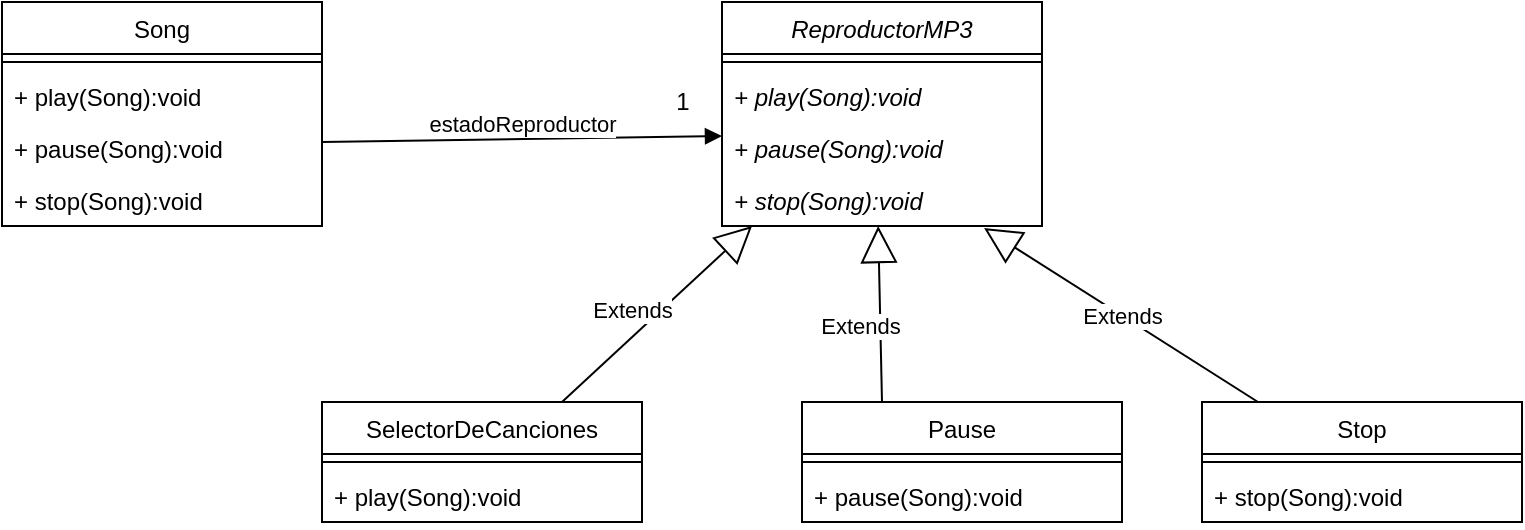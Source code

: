 <mxfile version="20.5.3" type="github">
  <diagram id="C5RBs43oDa-KdzZeNtuy" name="Page-1">
    <mxGraphModel dx="868" dy="450" grid="1" gridSize="10" guides="1" tooltips="1" connect="1" arrows="1" fold="1" page="1" pageScale="1" pageWidth="827" pageHeight="1169" math="0" shadow="0">
      <root>
        <mxCell id="WIyWlLk6GJQsqaUBKTNV-0" />
        <mxCell id="WIyWlLk6GJQsqaUBKTNV-1" parent="WIyWlLk6GJQsqaUBKTNV-0" />
        <mxCell id="vNuyNDhy-08kFgJpTrL--0" value="Song" style="swimlane;fontStyle=0;align=center;verticalAlign=top;childLayout=stackLayout;horizontal=1;startSize=26;horizontalStack=0;resizeParent=1;resizeParentMax=0;resizeLast=0;collapsible=1;marginBottom=0;" vertex="1" parent="WIyWlLk6GJQsqaUBKTNV-1">
          <mxGeometry x="40" y="120" width="160" height="112" as="geometry" />
        </mxCell>
        <mxCell id="vNuyNDhy-08kFgJpTrL--2" value="" style="line;strokeWidth=1;fillColor=none;align=left;verticalAlign=middle;spacingTop=-1;spacingLeft=3;spacingRight=3;rotatable=0;labelPosition=right;points=[];portConstraint=eastwest;strokeColor=inherit;" vertex="1" parent="vNuyNDhy-08kFgJpTrL--0">
          <mxGeometry y="26" width="160" height="8" as="geometry" />
        </mxCell>
        <mxCell id="vNuyNDhy-08kFgJpTrL--3" value="+ play(Song):void" style="text;strokeColor=none;fillColor=none;align=left;verticalAlign=top;spacingLeft=4;spacingRight=4;overflow=hidden;rotatable=0;points=[[0,0.5],[1,0.5]];portConstraint=eastwest;" vertex="1" parent="vNuyNDhy-08kFgJpTrL--0">
          <mxGeometry y="34" width="160" height="26" as="geometry" />
        </mxCell>
        <mxCell id="vNuyNDhy-08kFgJpTrL--4" value="+ pause(Song):void" style="text;strokeColor=none;fillColor=none;align=left;verticalAlign=top;spacingLeft=4;spacingRight=4;overflow=hidden;rotatable=0;points=[[0,0.5],[1,0.5]];portConstraint=eastwest;" vertex="1" parent="vNuyNDhy-08kFgJpTrL--0">
          <mxGeometry y="60" width="160" height="26" as="geometry" />
        </mxCell>
        <mxCell id="vNuyNDhy-08kFgJpTrL--5" value="+ stop(Song):void" style="text;strokeColor=none;fillColor=none;align=left;verticalAlign=top;spacingLeft=4;spacingRight=4;overflow=hidden;rotatable=0;points=[[0,0.5],[1,0.5]];portConstraint=eastwest;" vertex="1" parent="vNuyNDhy-08kFgJpTrL--0">
          <mxGeometry y="86" width="160" height="26" as="geometry" />
        </mxCell>
        <mxCell id="vNuyNDhy-08kFgJpTrL--6" value="ReproductorMP3" style="swimlane;fontStyle=2;align=center;verticalAlign=top;childLayout=stackLayout;horizontal=1;startSize=26;horizontalStack=0;resizeParent=1;resizeParentMax=0;resizeLast=0;collapsible=1;marginBottom=0;" vertex="1" parent="WIyWlLk6GJQsqaUBKTNV-1">
          <mxGeometry x="400" y="120" width="160" height="112" as="geometry" />
        </mxCell>
        <mxCell id="vNuyNDhy-08kFgJpTrL--8" value="" style="line;strokeWidth=1;fillColor=none;align=left;verticalAlign=middle;spacingTop=-1;spacingLeft=3;spacingRight=3;rotatable=0;labelPosition=right;points=[];portConstraint=eastwest;strokeColor=inherit;" vertex="1" parent="vNuyNDhy-08kFgJpTrL--6">
          <mxGeometry y="26" width="160" height="8" as="geometry" />
        </mxCell>
        <mxCell id="vNuyNDhy-08kFgJpTrL--10" value="+ play(Song):void" style="text;strokeColor=none;fillColor=none;align=left;verticalAlign=top;spacingLeft=4;spacingRight=4;overflow=hidden;rotatable=0;points=[[0,0.5],[1,0.5]];portConstraint=eastwest;fontStyle=2" vertex="1" parent="vNuyNDhy-08kFgJpTrL--6">
          <mxGeometry y="34" width="160" height="26" as="geometry" />
        </mxCell>
        <mxCell id="vNuyNDhy-08kFgJpTrL--12" value="+ pause(Song):void" style="text;strokeColor=none;fillColor=none;align=left;verticalAlign=top;spacingLeft=4;spacingRight=4;overflow=hidden;rotatable=0;points=[[0,0.5],[1,0.5]];portConstraint=eastwest;fontStyle=2" vertex="1" parent="vNuyNDhy-08kFgJpTrL--6">
          <mxGeometry y="60" width="160" height="26" as="geometry" />
        </mxCell>
        <mxCell id="vNuyNDhy-08kFgJpTrL--13" value="+ stop(Song):void" style="text;strokeColor=none;fillColor=none;align=left;verticalAlign=top;spacingLeft=4;spacingRight=4;overflow=hidden;rotatable=0;points=[[0,0.5],[1,0.5]];portConstraint=eastwest;fontStyle=2" vertex="1" parent="vNuyNDhy-08kFgJpTrL--6">
          <mxGeometry y="86" width="160" height="26" as="geometry" />
        </mxCell>
        <mxCell id="vNuyNDhy-08kFgJpTrL--14" value="SelectorDeCanciones" style="swimlane;fontStyle=0;align=center;verticalAlign=top;childLayout=stackLayout;horizontal=1;startSize=26;horizontalStack=0;resizeParent=1;resizeParentMax=0;resizeLast=0;collapsible=1;marginBottom=0;" vertex="1" parent="WIyWlLk6GJQsqaUBKTNV-1">
          <mxGeometry x="200" y="320" width="160" height="60" as="geometry" />
        </mxCell>
        <mxCell id="vNuyNDhy-08kFgJpTrL--16" value="" style="line;strokeWidth=1;fillColor=none;align=left;verticalAlign=middle;spacingTop=-1;spacingLeft=3;spacingRight=3;rotatable=0;labelPosition=right;points=[];portConstraint=eastwest;strokeColor=inherit;" vertex="1" parent="vNuyNDhy-08kFgJpTrL--14">
          <mxGeometry y="26" width="160" height="8" as="geometry" />
        </mxCell>
        <mxCell id="vNuyNDhy-08kFgJpTrL--18" value="+ play(Song):void" style="text;strokeColor=none;fillColor=none;align=left;verticalAlign=top;spacingLeft=4;spacingRight=4;overflow=hidden;rotatable=0;points=[[0,0.5],[1,0.5]];portConstraint=eastwest;" vertex="1" parent="vNuyNDhy-08kFgJpTrL--14">
          <mxGeometry y="34" width="160" height="26" as="geometry" />
        </mxCell>
        <mxCell id="vNuyNDhy-08kFgJpTrL--19" value="Pause" style="swimlane;fontStyle=0;align=center;verticalAlign=top;childLayout=stackLayout;horizontal=1;startSize=26;horizontalStack=0;resizeParent=1;resizeParentMax=0;resizeLast=0;collapsible=1;marginBottom=0;" vertex="1" parent="WIyWlLk6GJQsqaUBKTNV-1">
          <mxGeometry x="440" y="320" width="160" height="60" as="geometry" />
        </mxCell>
        <mxCell id="vNuyNDhy-08kFgJpTrL--20" value="" style="line;strokeWidth=1;fillColor=none;align=left;verticalAlign=middle;spacingTop=-1;spacingLeft=3;spacingRight=3;rotatable=0;labelPosition=right;points=[];portConstraint=eastwest;strokeColor=inherit;" vertex="1" parent="vNuyNDhy-08kFgJpTrL--19">
          <mxGeometry y="26" width="160" height="8" as="geometry" />
        </mxCell>
        <mxCell id="vNuyNDhy-08kFgJpTrL--21" value="+ pause(Song):void" style="text;strokeColor=none;fillColor=none;align=left;verticalAlign=top;spacingLeft=4;spacingRight=4;overflow=hidden;rotatable=0;points=[[0,0.5],[1,0.5]];portConstraint=eastwest;" vertex="1" parent="vNuyNDhy-08kFgJpTrL--19">
          <mxGeometry y="34" width="160" height="26" as="geometry" />
        </mxCell>
        <mxCell id="vNuyNDhy-08kFgJpTrL--22" value="Stop" style="swimlane;fontStyle=0;align=center;verticalAlign=top;childLayout=stackLayout;horizontal=1;startSize=26;horizontalStack=0;resizeParent=1;resizeParentMax=0;resizeLast=0;collapsible=1;marginBottom=0;" vertex="1" parent="WIyWlLk6GJQsqaUBKTNV-1">
          <mxGeometry x="640" y="320" width="160" height="60" as="geometry" />
        </mxCell>
        <mxCell id="vNuyNDhy-08kFgJpTrL--23" value="" style="line;strokeWidth=1;fillColor=none;align=left;verticalAlign=middle;spacingTop=-1;spacingLeft=3;spacingRight=3;rotatable=0;labelPosition=right;points=[];portConstraint=eastwest;strokeColor=inherit;" vertex="1" parent="vNuyNDhy-08kFgJpTrL--22">
          <mxGeometry y="26" width="160" height="8" as="geometry" />
        </mxCell>
        <mxCell id="vNuyNDhy-08kFgJpTrL--24" value="+ stop(Song):void" style="text;strokeColor=none;fillColor=none;align=left;verticalAlign=top;spacingLeft=4;spacingRight=4;overflow=hidden;rotatable=0;points=[[0,0.5],[1,0.5]];portConstraint=eastwest;" vertex="1" parent="vNuyNDhy-08kFgJpTrL--22">
          <mxGeometry y="34" width="160" height="26" as="geometry" />
        </mxCell>
        <mxCell id="vNuyNDhy-08kFgJpTrL--25" value="Extends" style="endArrow=block;endSize=16;endFill=0;html=1;rounded=0;exitX=0.75;exitY=0;exitDx=0;exitDy=0;entryX=0.094;entryY=1;entryDx=0;entryDy=0;entryPerimeter=0;" edge="1" parent="WIyWlLk6GJQsqaUBKTNV-1" source="vNuyNDhy-08kFgJpTrL--14" target="vNuyNDhy-08kFgJpTrL--13">
          <mxGeometry x="-0.125" y="10" width="160" relative="1" as="geometry">
            <mxPoint x="270" y="280" as="sourcePoint" />
            <mxPoint x="430" y="280" as="targetPoint" />
            <mxPoint as="offset" />
          </mxGeometry>
        </mxCell>
        <mxCell id="vNuyNDhy-08kFgJpTrL--26" value="Extends" style="endArrow=block;endSize=16;endFill=0;html=1;rounded=0;exitX=0.25;exitY=0;exitDx=0;exitDy=0;entryX=0.488;entryY=1;entryDx=0;entryDy=0;entryPerimeter=0;" edge="1" parent="WIyWlLk6GJQsqaUBKTNV-1" source="vNuyNDhy-08kFgJpTrL--19" target="vNuyNDhy-08kFgJpTrL--13">
          <mxGeometry x="-0.125" y="10" width="160" relative="1" as="geometry">
            <mxPoint x="470" y="280" as="sourcePoint" />
            <mxPoint x="630" y="280" as="targetPoint" />
            <mxPoint as="offset" />
          </mxGeometry>
        </mxCell>
        <mxCell id="vNuyNDhy-08kFgJpTrL--27" value="Extends" style="endArrow=block;endSize=16;endFill=0;html=1;rounded=0;exitX=0.175;exitY=0;exitDx=0;exitDy=0;exitPerimeter=0;entryX=0.819;entryY=1.038;entryDx=0;entryDy=0;entryPerimeter=0;" edge="1" parent="WIyWlLk6GJQsqaUBKTNV-1" source="vNuyNDhy-08kFgJpTrL--22" target="vNuyNDhy-08kFgJpTrL--13">
          <mxGeometry width="160" relative="1" as="geometry">
            <mxPoint x="590" y="270" as="sourcePoint" />
            <mxPoint x="550" y="230" as="targetPoint" />
          </mxGeometry>
        </mxCell>
        <mxCell id="vNuyNDhy-08kFgJpTrL--28" value="estadoReproductor" style="html=1;verticalAlign=bottom;endArrow=block;rounded=0;entryX=0;entryY=0.269;entryDx=0;entryDy=0;entryPerimeter=0;" edge="1" parent="WIyWlLk6GJQsqaUBKTNV-1" target="vNuyNDhy-08kFgJpTrL--12">
          <mxGeometry x="-0.0" y="-2" width="80" relative="1" as="geometry">
            <mxPoint x="200" y="190" as="sourcePoint" />
            <mxPoint x="280" y="190" as="targetPoint" />
            <mxPoint as="offset" />
          </mxGeometry>
        </mxCell>
        <mxCell id="vNuyNDhy-08kFgJpTrL--29" value="1" style="text;html=1;align=center;verticalAlign=middle;resizable=0;points=[];autosize=1;strokeColor=none;fillColor=none;" vertex="1" parent="WIyWlLk6GJQsqaUBKTNV-1">
          <mxGeometry x="365" y="155" width="30" height="30" as="geometry" />
        </mxCell>
      </root>
    </mxGraphModel>
  </diagram>
</mxfile>
